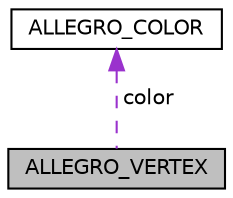 digraph "ALLEGRO_VERTEX"
{
  edge [fontname="Helvetica",fontsize="10",labelfontname="Helvetica",labelfontsize="10"];
  node [fontname="Helvetica",fontsize="10",shape=record];
  Node1 [label="ALLEGRO_VERTEX",height=0.2,width=0.4,color="black", fillcolor="grey75", style="filled", fontcolor="black"];
  Node2 -> Node1 [dir="back",color="darkorchid3",fontsize="10",style="dashed",label=" color" ,fontname="Helvetica"];
  Node2 [label="ALLEGRO_COLOR",height=0.2,width=0.4,color="black", fillcolor="white", style="filled",URL="$struct_a_l_l_e_g_r_o___c_o_l_o_r.html"];
}
